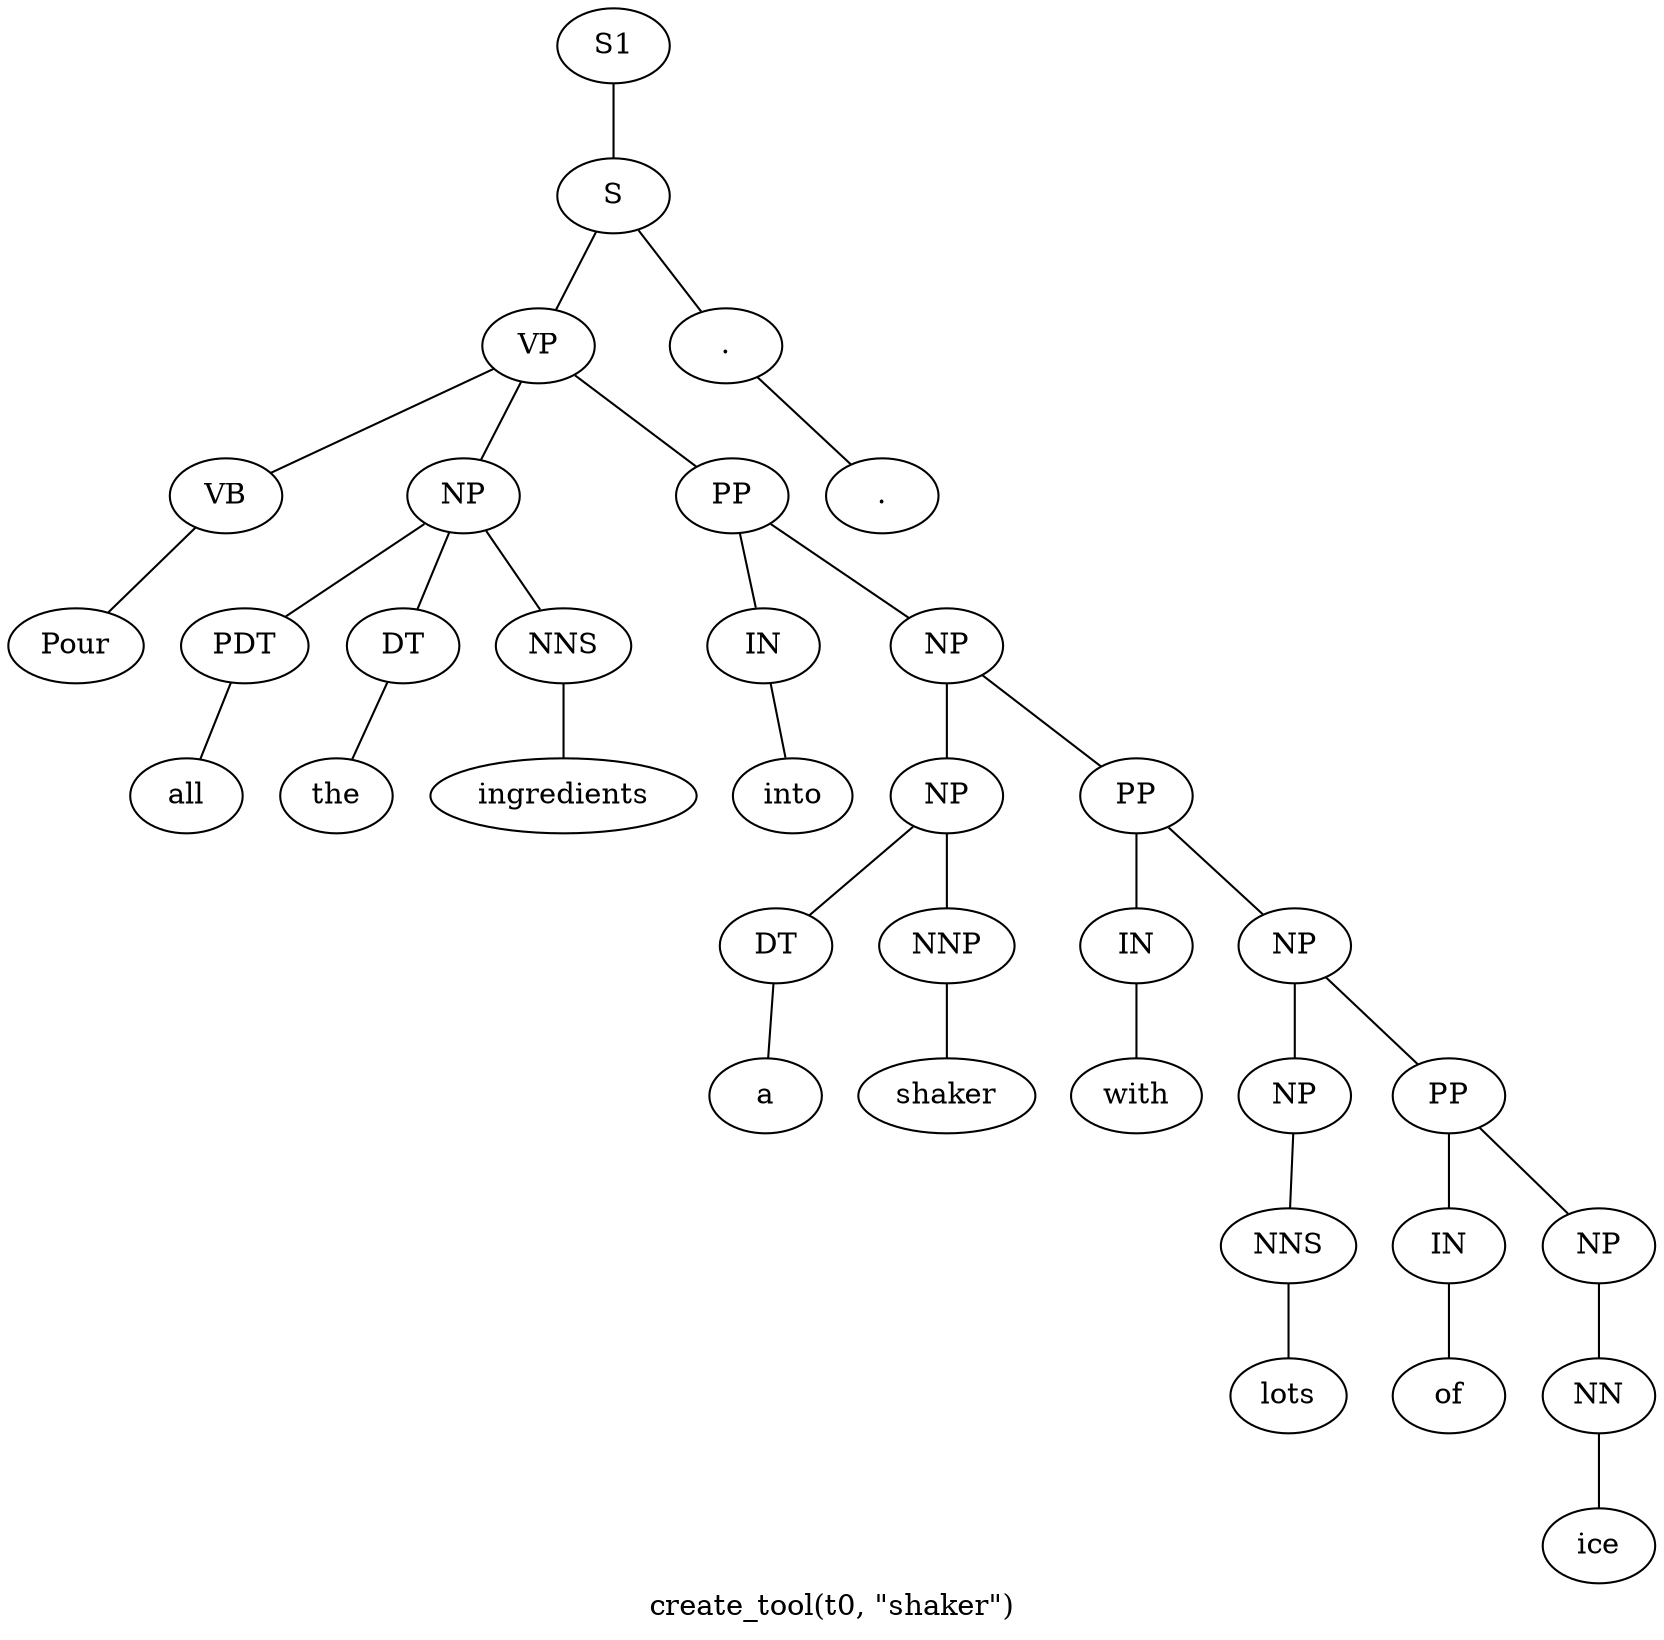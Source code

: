 graph SyntaxGraph {
	label = "create_tool(t0, \"shaker\")";
	Node0 [label="S1"];
	Node1 [label="S"];
	Node2 [label="VP"];
	Node3 [label="VB"];
	Node4 [label="Pour"];
	Node5 [label="NP"];
	Node6 [label="PDT"];
	Node7 [label="all"];
	Node8 [label="DT"];
	Node9 [label="the"];
	Node10 [label="NNS"];
	Node11 [label="ingredients"];
	Node12 [label="PP"];
	Node13 [label="IN"];
	Node14 [label="into"];
	Node15 [label="NP"];
	Node16 [label="NP"];
	Node17 [label="DT"];
	Node18 [label="a"];
	Node19 [label="NNP"];
	Node20 [label="shaker"];
	Node21 [label="PP"];
	Node22 [label="IN"];
	Node23 [label="with"];
	Node24 [label="NP"];
	Node25 [label="NP"];
	Node26 [label="NNS"];
	Node27 [label="lots"];
	Node28 [label="PP"];
	Node29 [label="IN"];
	Node30 [label="of"];
	Node31 [label="NP"];
	Node32 [label="NN"];
	Node33 [label="ice"];
	Node34 [label="."];
	Node35 [label="."];

	Node0 -- Node1;
	Node1 -- Node2;
	Node1 -- Node34;
	Node2 -- Node3;
	Node2 -- Node5;
	Node2 -- Node12;
	Node3 -- Node4;
	Node5 -- Node6;
	Node5 -- Node8;
	Node5 -- Node10;
	Node6 -- Node7;
	Node8 -- Node9;
	Node10 -- Node11;
	Node12 -- Node13;
	Node12 -- Node15;
	Node13 -- Node14;
	Node15 -- Node16;
	Node15 -- Node21;
	Node16 -- Node17;
	Node16 -- Node19;
	Node17 -- Node18;
	Node19 -- Node20;
	Node21 -- Node22;
	Node21 -- Node24;
	Node22 -- Node23;
	Node24 -- Node25;
	Node24 -- Node28;
	Node25 -- Node26;
	Node26 -- Node27;
	Node28 -- Node29;
	Node28 -- Node31;
	Node29 -- Node30;
	Node31 -- Node32;
	Node32 -- Node33;
	Node34 -- Node35;
}